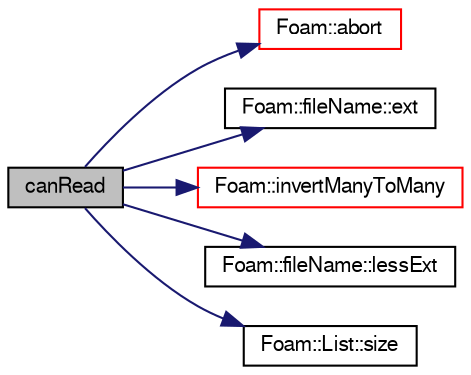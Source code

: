 digraph "canRead"
{
  bgcolor="transparent";
  edge [fontname="FreeSans",fontsize="10",labelfontname="FreeSans",labelfontsize="10"];
  node [fontname="FreeSans",fontsize="10",shape=record];
  rankdir="LR";
  Node93 [label="canRead",height=0.2,width=0.4,color="black", fillcolor="grey75", style="filled", fontcolor="black"];
  Node93 -> Node94 [color="midnightblue",fontsize="10",style="solid",fontname="FreeSans"];
  Node94 [label="Foam::abort",height=0.2,width=0.4,color="red",URL="$a21124.html#a447107a607d03e417307c203fa5fb44b"];
  Node93 -> Node137 [color="midnightblue",fontsize="10",style="solid",fontname="FreeSans"];
  Node137 [label="Foam::fileName::ext",height=0.2,width=0.4,color="black",URL="$a28234.html#aa9025b0a516ed5b621e9afd6c493da4d",tooltip="Return file name extension (part after last .) "];
  Node93 -> Node138 [color="midnightblue",fontsize="10",style="solid",fontname="FreeSans"];
  Node138 [label="Foam::invertManyToMany",height=0.2,width=0.4,color="red",URL="$a21124.html#af31016490620bc000b61c89e75cbfd0b",tooltip="Invert many-to-many. "];
  Node93 -> Node150 [color="midnightblue",fontsize="10",style="solid",fontname="FreeSans"];
  Node150 [label="Foam::fileName::lessExt",height=0.2,width=0.4,color="black",URL="$a28234.html#a6807d1f6ee241b17aec7652ecce48f6e",tooltip="Return file name without extension (part before last .) "];
  Node93 -> Node151 [color="midnightblue",fontsize="10",style="solid",fontname="FreeSans"];
  Node151 [label="Foam::List::size",height=0.2,width=0.4,color="black",URL="$a25694.html#a8a5f6fa29bd4b500caf186f60245b384",tooltip="Override size to be inconsistent with allocated storage. "];
}
